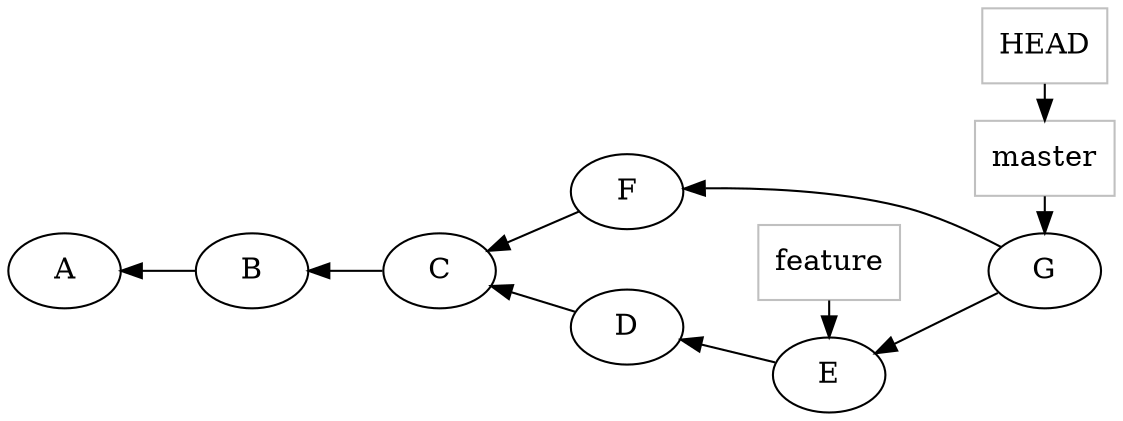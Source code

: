 
digraph repo {
	rankdir="RL";
	C -> B;
	B -> A;
	D -> C;
	E -> D;
	F -> C;
	G -> E;
	G -> F;
	node [rank=3,shape=box, color=grey] master;
	node [rank=3,shape=box, color=grey] feature;
	master -> G;
	HEAD -> master;
	feature -> E;
	{ rank = same; E; feature; }
	{ rank = same; G; HEAD;master;}
}
